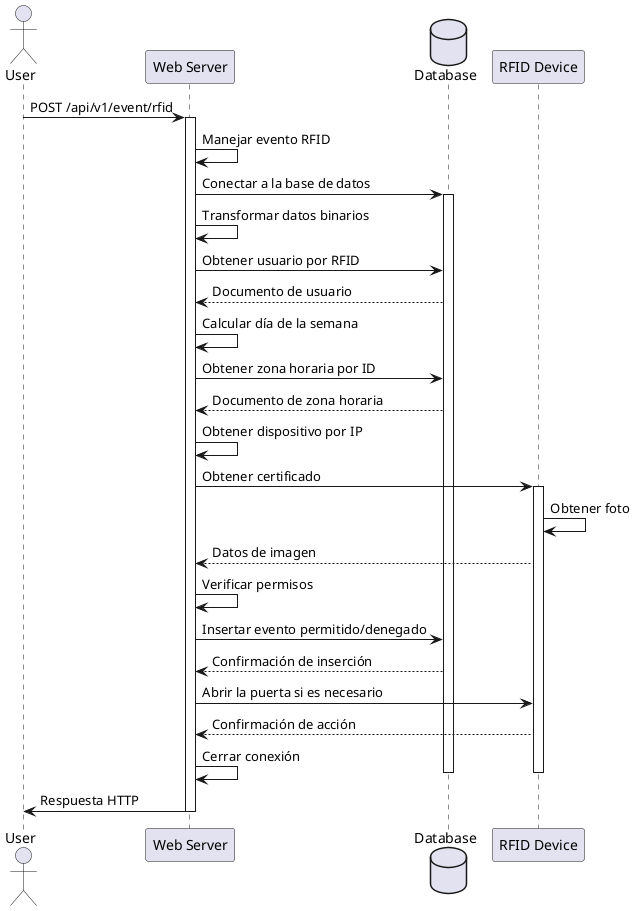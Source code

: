 @startuml
actor User
participant "Web Server" as WebServer
database "Database" as Database
participant "RFID Device" as RFIDDevice

User -> WebServer: POST /api/v1/event/rfid
activate WebServer
WebServer -> WebServer: Manejar evento RFID
WebServer -> Database: Conectar a la base de datos
activate Database
WebServer -> WebServer: Transformar datos binarios
WebServer -> Database: Obtener usuario por RFID
Database --> WebServer: Documento de usuario
WebServer -> WebServer: Calcular día de la semana
WebServer -> Database: Obtener zona horaria por ID
Database --> WebServer: Documento de zona horaria
WebServer -> WebServer: Obtener dispositivo por IP
WebServer -> RFIDDevice: Obtener certificado
activate RFIDDevice
RFIDDevice -> RFIDDevice: Obtener foto
RFIDDevice --> WebServer: Datos de imagen
WebServer -> WebServer: Verificar permisos
WebServer -> Database: Insertar evento permitido/denegado
Database --> WebServer: Confirmación de inserción
WebServer -> RFIDDevice: Abrir la puerta si es necesario
RFIDDevice --> WebServer: Confirmación de acción
WebServer -> WebServer: Cerrar conexión
deactivate RFIDDevice
deactivate Database
WebServer -> User: Respuesta HTTP
deactivate WebServer
@enduml
